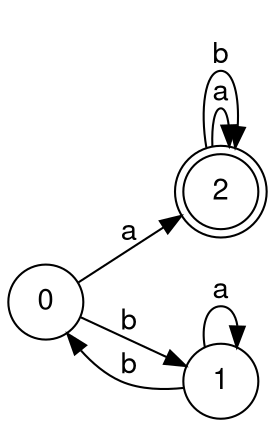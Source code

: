 digraph finite_state_machine {
fontname="Helvetica,Arial,sans-serif"
node [fontname="Helvetica,Arial,sans-serif"]
edge [fontname="Helvetica,Arial,sans-serif"]
rankdir=LR;
node [shape = doublecircle]; 2;
node [shape = circle];
0 -> 2 [label = "a"];
0 -> 1 [label = "b"];
1 -> 1 [label = "a"];
1 -> 0 [label = "b"];
2 -> 2 [label = "a"];
2 -> 2 [label = "b"];
}


